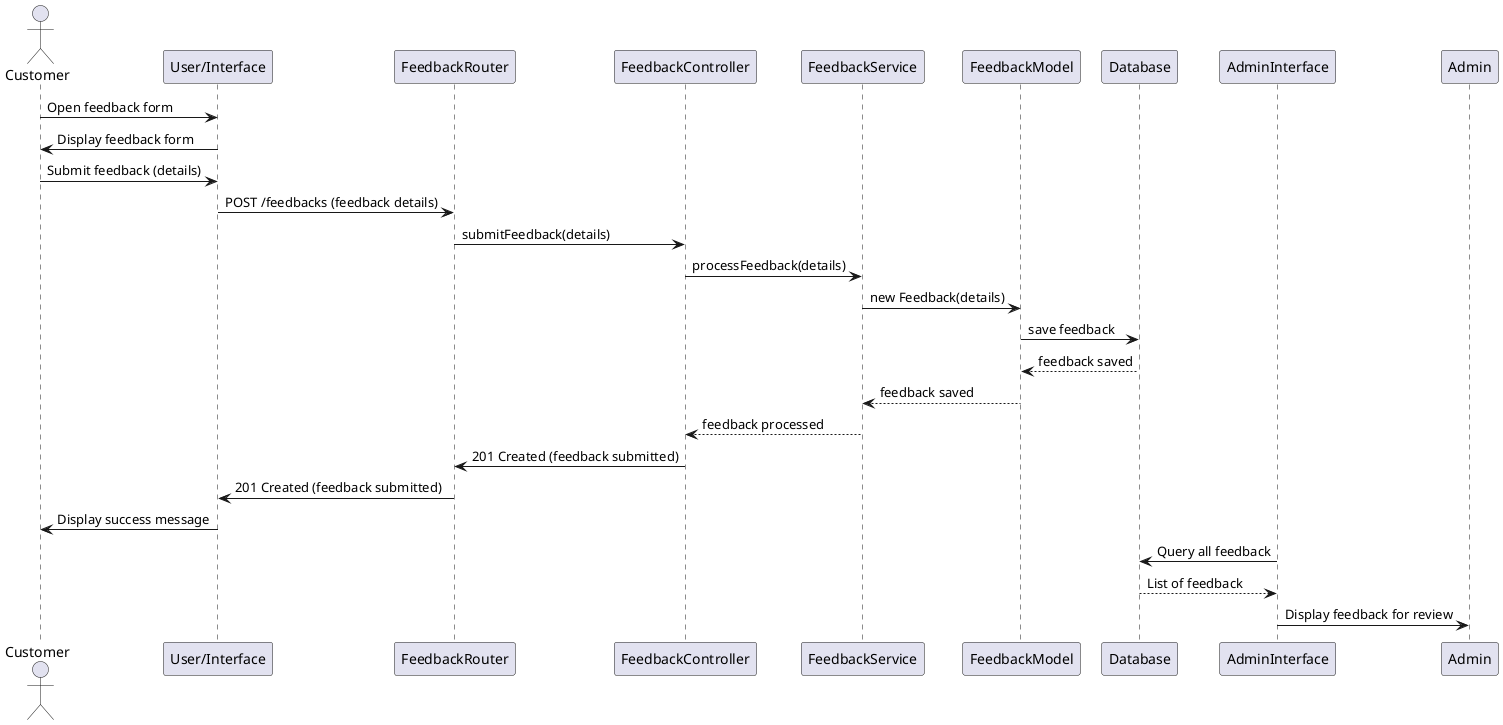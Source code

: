@startuml
actor Customer
participant "User/Interface" as UI
participant "FeedbackRouter" as Router
participant "FeedbackController" as Controller
participant "FeedbackService" as Service
participant "FeedbackModel" as FeedbackModel
participant "Database" as DB
participant "AdminInterface" as AdminUI

Customer -> UI: Open feedback form
UI -> Customer: Display feedback form

Customer -> UI: Submit feedback (details)
UI -> Router: POST /feedbacks (feedback details)
Router -> Controller: submitFeedback(details)
Controller -> Service: processFeedback(details)

Service -> FeedbackModel: new Feedback(details)
FeedbackModel -> DB: save feedback
DB --> FeedbackModel: feedback saved
FeedbackModel --> Service: feedback saved
Service --> Controller: feedback processed

Controller -> Router: 201 Created (feedback submitted)
Router -> UI: 201 Created (feedback submitted)
UI -> Customer: Display success message

AdminUI -> DB: Query all feedback
DB --> AdminUI: List of feedback
AdminUI -> Admin: Display feedback for review
@enduml
